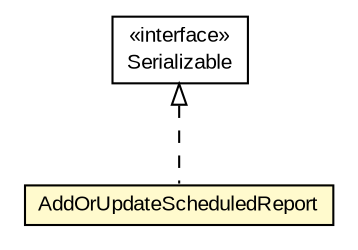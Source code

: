 #!/usr/local/bin/dot
#
# Class diagram 
# Generated by UMLGraph version R5_6-24-gf6e263 (http://www.umlgraph.org/)
#

digraph G {
	edge [fontname="arial",fontsize=10,labelfontname="arial",labelfontsize=10];
	node [fontname="arial",fontsize=10,shape=plaintext];
	nodesep=0.25;
	ranksep=0.5;
	// org.miloss.fgsms.services.interfaces.automatedreportingservice.AddOrUpdateScheduledReport
	c107950 [label=<<table title="org.miloss.fgsms.services.interfaces.automatedreportingservice.AddOrUpdateScheduledReport" border="0" cellborder="1" cellspacing="0" cellpadding="2" port="p" bgcolor="lemonChiffon" href="./AddOrUpdateScheduledReport.html">
		<tr><td><table border="0" cellspacing="0" cellpadding="1">
<tr><td align="center" balign="center"> AddOrUpdateScheduledReport </td></tr>
		</table></td></tr>
		</table>>, URL="./AddOrUpdateScheduledReport.html", fontname="arial", fontcolor="black", fontsize=10.0];
	//org.miloss.fgsms.services.interfaces.automatedreportingservice.AddOrUpdateScheduledReport implements java.io.Serializable
	c108911:p -> c107950:p [dir=back,arrowtail=empty,style=dashed];
	// java.io.Serializable
	c108911 [label=<<table title="java.io.Serializable" border="0" cellborder="1" cellspacing="0" cellpadding="2" port="p" href="http://java.sun.com/j2se/1.4.2/docs/api/java/io/Serializable.html">
		<tr><td><table border="0" cellspacing="0" cellpadding="1">
<tr><td align="center" balign="center"> &#171;interface&#187; </td></tr>
<tr><td align="center" balign="center"> Serializable </td></tr>
		</table></td></tr>
		</table>>, URL="http://java.sun.com/j2se/1.4.2/docs/api/java/io/Serializable.html", fontname="arial", fontcolor="black", fontsize=10.0];
}

